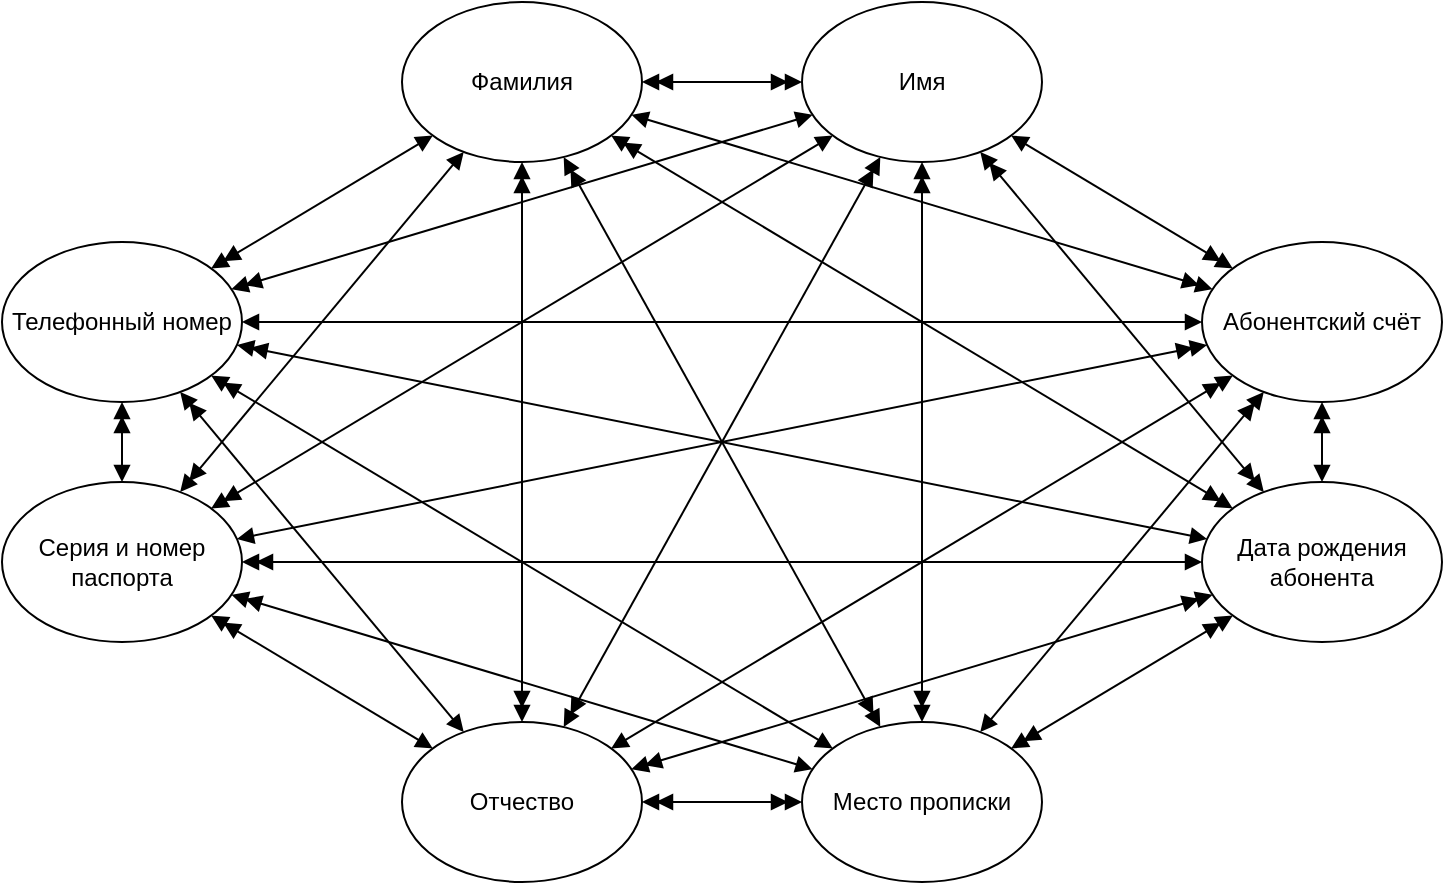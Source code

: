 <mxfile version="16.0.3" type="device"><diagram id="bjiwIFPa3C7VZGjJZWLB" name="Page-1"><mxGraphModel dx="981" dy="513" grid="1" gridSize="10" guides="1" tooltips="1" connect="1" arrows="1" fold="1" page="1" pageScale="1" pageWidth="827" pageHeight="1169" background="none" math="0" shadow="0"><root><mxCell id="0"/><mxCell id="1" parent="0"/><mxCell id="OgdQoFX8DZ056ajtmQ7H-3" value="Серия и номер паспорта" style="ellipse;whiteSpace=wrap;html=1;" parent="1" vertex="1"><mxGeometry x="40" y="360" width="120" height="80" as="geometry"/></mxCell><mxCell id="OgdQoFX8DZ056ajtmQ7H-4" value="Фамилия" style="ellipse;whiteSpace=wrap;html=1;" parent="1" vertex="1"><mxGeometry x="240" y="120" width="120" height="80" as="geometry"/></mxCell><mxCell id="OgdQoFX8DZ056ajtmQ7H-5" value="Имя" style="ellipse;whiteSpace=wrap;html=1;" parent="1" vertex="1"><mxGeometry x="440" y="120" width="120" height="80" as="geometry"/></mxCell><mxCell id="OgdQoFX8DZ056ajtmQ7H-6" value="Отчество" style="ellipse;whiteSpace=wrap;html=1;" parent="1" vertex="1"><mxGeometry x="240" y="480" width="120" height="80" as="geometry"/></mxCell><mxCell id="OgdQoFX8DZ056ajtmQ7H-7" value="Место прописки" style="ellipse;whiteSpace=wrap;html=1;" parent="1" vertex="1"><mxGeometry x="440" y="480" width="120" height="80" as="geometry"/></mxCell><mxCell id="OgdQoFX8DZ056ajtmQ7H-8" value="" style="endArrow=block;html=1;rounded=0;endFill=1;startArrow=doubleBlock;startFill=1;" parent="1" source="OgdQoFX8DZ056ajtmQ7H-3" target="OgdQoFX8DZ056ajtmQ7H-4" edge="1"><mxGeometry width="50" height="50" relative="1" as="geometry"><mxPoint x="350" y="360" as="sourcePoint"/><mxPoint x="290" y="320" as="targetPoint"/></mxGeometry></mxCell><mxCell id="OgdQoFX8DZ056ajtmQ7H-9" value="" style="endArrow=block;html=1;rounded=0;endFill=1;startArrow=doubleBlock;startFill=1;" parent="1" source="OgdQoFX8DZ056ajtmQ7H-3" target="OgdQoFX8DZ056ajtmQ7H-5" edge="1"><mxGeometry width="50" height="50" relative="1" as="geometry"><mxPoint x="390.067" y="380.146" as="sourcePoint"/><mxPoint x="309.862" y="319.896" as="targetPoint"/></mxGeometry></mxCell><mxCell id="OgdQoFX8DZ056ajtmQ7H-10" value="" style="endArrow=block;html=1;rounded=0;endFill=1;startArrow=doubleBlock;startFill=1;" parent="1" source="OgdQoFX8DZ056ajtmQ7H-3" target="OgdQoFX8DZ056ajtmQ7H-7" edge="1"><mxGeometry width="50" height="50" relative="1" as="geometry"><mxPoint x="469.933" y="380.146" as="sourcePoint"/><mxPoint x="550.138" y="319.896" as="targetPoint"/></mxGeometry></mxCell><mxCell id="OgdQoFX8DZ056ajtmQ7H-11" value="" style="endArrow=block;html=1;rounded=0;endFill=1;startArrow=doubleBlock;startFill=1;" parent="1" source="OgdQoFX8DZ056ajtmQ7H-3" target="OgdQoFX8DZ056ajtmQ7H-6" edge="1"><mxGeometry width="50" height="50" relative="1" as="geometry"><mxPoint x="479.933" y="390.146" as="sourcePoint"/><mxPoint x="560.138" y="329.896" as="targetPoint"/></mxGeometry></mxCell><mxCell id="OgdQoFX8DZ056ajtmQ7H-12" value="" style="endArrow=doubleBlock;html=1;rounded=0;endFill=1;startArrow=doubleBlock;startFill=1;" parent="1" source="OgdQoFX8DZ056ajtmQ7H-7" target="OgdQoFX8DZ056ajtmQ7H-5" edge="1"><mxGeometry width="50" height="50" relative="1" as="geometry"><mxPoint x="469.933" y="380.146" as="sourcePoint"/><mxPoint x="550.138" y="319.896" as="targetPoint"/></mxGeometry></mxCell><mxCell id="OgdQoFX8DZ056ajtmQ7H-13" value="" style="endArrow=doubleBlock;html=1;rounded=0;endFill=1;startArrow=doubleBlock;startFill=1;" parent="1" source="OgdQoFX8DZ056ajtmQ7H-7" target="OgdQoFX8DZ056ajtmQ7H-6" edge="1"><mxGeometry width="50" height="50" relative="1" as="geometry"><mxPoint x="590" y="490" as="sourcePoint"/><mxPoint x="590" y="330" as="targetPoint"/></mxGeometry></mxCell><mxCell id="OgdQoFX8DZ056ajtmQ7H-16" value="" style="endArrow=doubleBlock;html=1;rounded=0;endFill=1;startArrow=doubleBlock;startFill=1;" parent="1" source="OgdQoFX8DZ056ajtmQ7H-4" target="OgdQoFX8DZ056ajtmQ7H-6" edge="1"><mxGeometry width="50" height="50" relative="1" as="geometry"><mxPoint x="270" y="399.71" as="sourcePoint"/><mxPoint x="70" y="399.71" as="targetPoint"/></mxGeometry></mxCell><mxCell id="OgdQoFX8DZ056ajtmQ7H-17" value="" style="endArrow=doubleBlock;html=1;rounded=0;endFill=1;startArrow=doubleBlock;startFill=1;" parent="1" source="OgdQoFX8DZ056ajtmQ7H-4" target="OgdQoFX8DZ056ajtmQ7H-5" edge="1"><mxGeometry width="50" height="50" relative="1" as="geometry"><mxPoint x="590" y="490" as="sourcePoint"/><mxPoint x="590" y="330" as="targetPoint"/></mxGeometry></mxCell><mxCell id="OgdQoFX8DZ056ajtmQ7H-19" value="" style="endArrow=doubleBlock;html=1;rounded=0;endFill=1;startArrow=doubleBlock;startFill=1;" parent="1" source="OgdQoFX8DZ056ajtmQ7H-6" target="OgdQoFX8DZ056ajtmQ7H-5" edge="1"><mxGeometry width="50" height="50" relative="1" as="geometry"><mxPoint x="531.093" y="522.399" as="sourcePoint"/><mxPoint x="280" y="329.441" as="targetPoint"/></mxGeometry></mxCell><mxCell id="OgdQoFX8DZ056ajtmQ7H-20" value="" style="endArrow=doubleBlock;html=1;rounded=0;endFill=1;startArrow=doubleBlock;startFill=1;" parent="1" source="OgdQoFX8DZ056ajtmQ7H-7" target="OgdQoFX8DZ056ajtmQ7H-4" edge="1"><mxGeometry width="50" height="50" relative="1" as="geometry"><mxPoint x="280" y="490.559" as="sourcePoint"/><mxPoint x="531.905" y="300" as="targetPoint"/></mxGeometry></mxCell><mxCell id="x7_HmhT0hqNR8S2OMl2R-1" value="Телефонный номер" style="ellipse;whiteSpace=wrap;html=1;" parent="1" vertex="1"><mxGeometry x="40" y="240" width="120" height="80" as="geometry"/></mxCell><mxCell id="x7_HmhT0hqNR8S2OMl2R-2" value="Абонентский счёт" style="ellipse;whiteSpace=wrap;html=1;" parent="1" vertex="1"><mxGeometry x="640" y="240" width="120" height="80" as="geometry"/></mxCell><mxCell id="x7_HmhT0hqNR8S2OMl2R-3" value="" style="endArrow=block;html=1;rounded=0;endFill=1;startArrow=doubleBlock;startFill=1;" parent="1" source="x7_HmhT0hqNR8S2OMl2R-1" target="OgdQoFX8DZ056ajtmQ7H-3" edge="1"><mxGeometry width="50" height="50" relative="1" as="geometry"><mxPoint x="190.278" y="360.004" as="sourcePoint"/><mxPoint x="110.002" y="299.796" as="targetPoint"/></mxGeometry></mxCell><mxCell id="x7_HmhT0hqNR8S2OMl2R-4" value="" style="endArrow=block;html=1;rounded=0;endFill=1;startArrow=doubleBlock;startFill=1;" parent="1" source="x7_HmhT0hqNR8S2OMl2R-2" target="OgdQoFX8DZ056ajtmQ7H-3" edge="1"><mxGeometry width="50" height="50" relative="1" as="geometry"><mxPoint x="470.0" y="410" as="sourcePoint"/><mxPoint x="670.0" y="410" as="targetPoint"/></mxGeometry></mxCell><mxCell id="x7_HmhT0hqNR8S2OMl2R-5" value="" style="endArrow=block;html=1;rounded=0;endFill=1;startArrow=doubleBlock;startFill=1;" parent="1" source="x7_HmhT0hqNR8S2OMl2R-2" target="OgdQoFX8DZ056ajtmQ7H-5" edge="1"><mxGeometry width="50" height="50" relative="1" as="geometry"><mxPoint x="699.862" y="340.204" as="sourcePoint"/><mxPoint x="780.138" y="279.996" as="targetPoint"/></mxGeometry></mxCell><mxCell id="x7_HmhT0hqNR8S2OMl2R-6" value="" style="endArrow=block;html=1;rounded=0;endFill=1;startArrow=doubleBlock;startFill=1;" parent="1" source="x7_HmhT0hqNR8S2OMl2R-2" target="OgdQoFX8DZ056ajtmQ7H-7" edge="1"><mxGeometry width="50" height="50" relative="1" as="geometry"><mxPoint x="710.138" y="380.104" as="sourcePoint"/><mxPoint x="629.862" y="319.896" as="targetPoint"/></mxGeometry></mxCell><mxCell id="x7_HmhT0hqNR8S2OMl2R-7" value="" style="endArrow=block;html=1;rounded=0;endFill=1;startArrow=doubleBlock;startFill=1;" parent="1" source="x7_HmhT0hqNR8S2OMl2R-1" target="OgdQoFX8DZ056ajtmQ7H-4" edge="1"><mxGeometry width="50" height="50" relative="1" as="geometry"><mxPoint x="720.138" y="390.104" as="sourcePoint"/><mxPoint x="639.862" y="329.896" as="targetPoint"/></mxGeometry></mxCell><mxCell id="x7_HmhT0hqNR8S2OMl2R-8" value="" style="endArrow=block;html=1;rounded=0;endFill=1;startArrow=doubleBlock;startFill=1;" parent="1" source="x7_HmhT0hqNR8S2OMl2R-1" target="OgdQoFX8DZ056ajtmQ7H-6" edge="1"><mxGeometry width="50" height="50" relative="1" as="geometry"><mxPoint x="730.138" y="400.104" as="sourcePoint"/><mxPoint x="649.862" y="339.896" as="targetPoint"/></mxGeometry></mxCell><mxCell id="x7_HmhT0hqNR8S2OMl2R-9" value="" style="endArrow=block;html=1;rounded=0;endFill=1;startArrow=block;startFill=1;" parent="1" source="x7_HmhT0hqNR8S2OMl2R-1" target="x7_HmhT0hqNR8S2OMl2R-2" edge="1"><mxGeometry width="50" height="50" relative="1" as="geometry"><mxPoint x="360.0" y="610" as="sourcePoint"/><mxPoint x="560.0" y="610" as="targetPoint"/></mxGeometry></mxCell><mxCell id="x7_HmhT0hqNR8S2OMl2R-18" value="" style="endArrow=block;html=1;rounded=0;endFill=1;startArrow=doubleBlock;startFill=1;" parent="1" source="x7_HmhT0hqNR8S2OMl2R-1" target="OgdQoFX8DZ056ajtmQ7H-7" edge="1"><mxGeometry width="50" height="50" relative="1" as="geometry"><mxPoint x="170.0" y="410" as="sourcePoint"/><mxPoint x="370.0" y="410" as="targetPoint"/></mxGeometry></mxCell><mxCell id="x7_HmhT0hqNR8S2OMl2R-19" value="" style="endArrow=block;html=1;rounded=0;endFill=1;startArrow=doubleBlock;startFill=1;" parent="1" source="x7_HmhT0hqNR8S2OMl2R-1" target="OgdQoFX8DZ056ajtmQ7H-5" edge="1"><mxGeometry width="50" height="50" relative="1" as="geometry"><mxPoint x="164.975" y="406.024" as="sourcePoint"/><mxPoint x="535.001" y="514.013" as="targetPoint"/></mxGeometry></mxCell><mxCell id="x7_HmhT0hqNR8S2OMl2R-20" value="" style="endArrow=block;html=1;rounded=0;endFill=1;startArrow=doubleBlock;startFill=1;" parent="1" source="x7_HmhT0hqNR8S2OMl2R-2" target="OgdQoFX8DZ056ajtmQ7H-4" edge="1"><mxGeometry width="50" height="50" relative="1" as="geometry"><mxPoint x="167.291" y="378.116" as="sourcePoint"/><mxPoint x="532.731" y="301.931" as="targetPoint"/></mxGeometry></mxCell><mxCell id="x7_HmhT0hqNR8S2OMl2R-21" value="" style="endArrow=block;html=1;rounded=0;endFill=1;startArrow=doubleBlock;startFill=1;" parent="1" source="x7_HmhT0hqNR8S2OMl2R-2" target="OgdQoFX8DZ056ajtmQ7H-6" edge="1"><mxGeometry width="50" height="50" relative="1" as="geometry"><mxPoint x="693.805" y="395.983" as="sourcePoint"/><mxPoint x="326.18" y="304.045" as="targetPoint"/></mxGeometry></mxCell><mxCell id="4HEGo1e4FYWmpRldi5xB-1" value="Дата рождения абонента" style="ellipse;whiteSpace=wrap;html=1;" vertex="1" parent="1"><mxGeometry x="640" y="360" width="120" height="80" as="geometry"/></mxCell><mxCell id="4HEGo1e4FYWmpRldi5xB-2" value="" style="endArrow=block;html=1;rounded=0;endFill=1;startArrow=doubleBlock;startFill=1;" edge="1" parent="1" source="x7_HmhT0hqNR8S2OMl2R-2" target="4HEGo1e4FYWmpRldi5xB-1"><mxGeometry width="50" height="50" relative="1" as="geometry"><mxPoint x="327.373" y="531.714" as="sourcePoint"/><mxPoint x="492.6" y="168.281" as="targetPoint"/></mxGeometry></mxCell><mxCell id="4HEGo1e4FYWmpRldi5xB-3" value="" style="endArrow=doubleBlock;html=1;rounded=0;endFill=1;startArrow=doubleBlock;startFill=1;" edge="1" parent="1" source="4HEGo1e4FYWmpRldi5xB-1" target="OgdQoFX8DZ056ajtmQ7H-7"><mxGeometry width="50" height="50" relative="1" as="geometry"><mxPoint x="710" y="330" as="sourcePoint"/><mxPoint x="710" y="370" as="targetPoint"/></mxGeometry></mxCell><mxCell id="4HEGo1e4FYWmpRldi5xB-4" value="" style="endArrow=doubleBlock;html=1;rounded=0;endFill=1;startArrow=doubleBlock;startFill=1;" edge="1" parent="1" source="4HEGo1e4FYWmpRldi5xB-1" target="OgdQoFX8DZ056ajtmQ7H-6"><mxGeometry width="50" height="50" relative="1" as="geometry"><mxPoint x="674.766" y="442.377" as="sourcePoint"/><mxPoint x="561.6" y="546.16" as="targetPoint"/></mxGeometry></mxCell><mxCell id="4HEGo1e4FYWmpRldi5xB-5" value="" style="endArrow=doubleBlock;html=1;rounded=0;endFill=1;startArrow=block;startFill=1;" edge="1" parent="1" source="4HEGo1e4FYWmpRldi5xB-1" target="OgdQoFX8DZ056ajtmQ7H-3"><mxGeometry width="50" height="50" relative="1" as="geometry"><mxPoint x="674.766" y="442.377" as="sourcePoint"/><mxPoint x="561.6" y="546.16" as="targetPoint"/></mxGeometry></mxCell><mxCell id="4HEGo1e4FYWmpRldi5xB-6" value="" style="endArrow=doubleBlock;html=1;rounded=0;endFill=1;startArrow=block;startFill=1;" edge="1" parent="1" source="4HEGo1e4FYWmpRldi5xB-1" target="x7_HmhT0hqNR8S2OMl2R-1"><mxGeometry width="50" height="50" relative="1" as="geometry"><mxPoint x="684.766" y="452.377" as="sourcePoint"/><mxPoint x="571.6" y="556.16" as="targetPoint"/></mxGeometry></mxCell><mxCell id="4HEGo1e4FYWmpRldi5xB-7" value="" style="endArrow=doubleBlock;html=1;rounded=0;endFill=1;startArrow=doubleBlock;startFill=1;" edge="1" parent="1" source="4HEGo1e4FYWmpRldi5xB-1" target="OgdQoFX8DZ056ajtmQ7H-4"><mxGeometry width="50" height="50" relative="1" as="geometry"><mxPoint x="652.51" y="398.551" as="sourcePoint"/><mxPoint x="167.47" y="301.494" as="targetPoint"/></mxGeometry></mxCell><mxCell id="4HEGo1e4FYWmpRldi5xB-8" value="" style="endArrow=doubleBlock;html=1;rounded=0;endFill=1;startArrow=doubleBlock;startFill=1;" edge="1" parent="1" source="4HEGo1e4FYWmpRldi5xB-1" target="OgdQoFX8DZ056ajtmQ7H-5"><mxGeometry width="50" height="50" relative="1" as="geometry"><mxPoint x="668.626" y="381.031" as="sourcePoint"/><mxPoint x="351.379" y="158.966" as="targetPoint"/></mxGeometry></mxCell></root></mxGraphModel></diagram></mxfile>